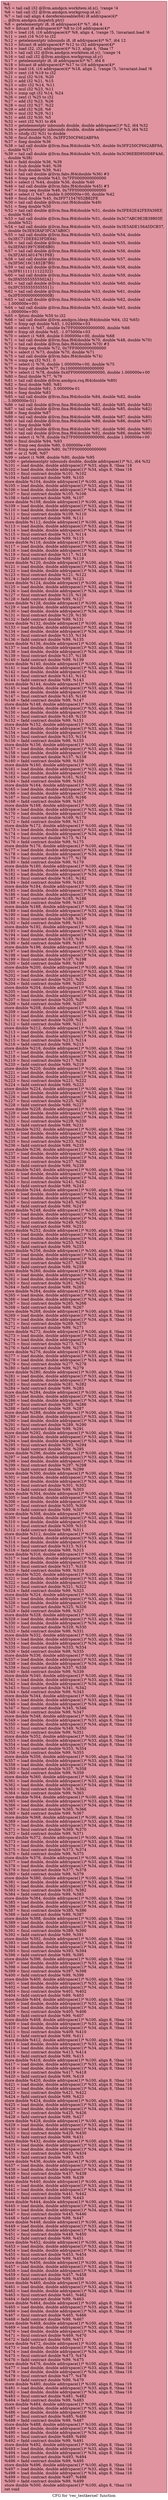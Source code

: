 digraph "CFG for 'vec_testkernel' function" {
	label="CFG for 'vec_testkernel' function";

	Node0x59f2440 [shape=record,color="#b70d28ff", style=filled, fillcolor="#b70d2870",label="{%4:\l  %5 = tail call i32 @llvm.amdgcn.workitem.id.x(), !range !4\l  %6 = tail call i32 @llvm.amdgcn.workgroup.id.x()\l  %7 = tail call align 4 dereferenceable(64) i8 addrspace(4)*\l... @llvm.amdgcn.dispatch.ptr()\l  %8 = getelementptr i8, i8 addrspace(4)* %7, i64 4\l  %9 = bitcast i8 addrspace(4)* %8 to i16 addrspace(4)*\l  %10 = load i16, i16 addrspace(4)* %9, align 4, !range !5, !invariant.load !6\l  %11 = zext i16 %10 to i32\l  %12 = getelementptr inbounds i8, i8 addrspace(4)* %7, i64 12\l  %13 = bitcast i8 addrspace(4)* %12 to i32 addrspace(4)*\l  %14 = load i32, i32 addrspace(4)* %13, align 4, !tbaa !7\l  %15 = tail call i32 @llvm.amdgcn.workitem.id.y(), !range !4\l  %16 = tail call i32 @llvm.amdgcn.workgroup.id.y()\l  %17 = getelementptr i8, i8 addrspace(4)* %7, i64 6\l  %18 = bitcast i8 addrspace(4)* %17 to i16 addrspace(4)*\l  %19 = load i16, i16 addrspace(4)* %18, align 2, !range !5, !invariant.load !6\l  %20 = zext i16 %19 to i32\l  %21 = mul i32 %16, %20\l  %22 = add i32 %21, %15\l  %23 = udiv i32 %14, %11\l  %24 = mul i32 %23, %11\l  %25 = icmp ugt i32 %14, %24\l  %26 = zext i1 %25 to i32\l  %27 = add i32 %23, %26\l  %28 = mul i32 %27, %22\l  %29 = add i32 %28, %6\l  %30 = mul i32 %29, %11\l  %31 = add i32 %30, %5\l  %32 = sext i32 %31 to i64\l  %33 = getelementptr inbounds double, double addrspace(1)* %2, i64 %32\l  %34 = getelementptr inbounds double, double addrspace(1)* %3, i64 %32\l  %35 = sitofp i32 %31 to double\l  %36 = fmul double %35, 0x3FF250CF662ABF9A\l  %37 = fneg double %36\l  %38 = tail call double @llvm.fma.f64(double %35, double 0x3FF250CF662ABF9A,\l... double %37)\l  %39 = tail call double @llvm.fma.f64(double %35, double 0x3C96EBD950D8F4A6,\l... double %38)\l  %40 = fadd double %36, %39\l  %41 = fsub double %40, %36\l  %42 = fsub double %39, %41\l  %43 = tail call double @llvm.fabs.f64(double %36) #3\l  %44 = fcmp oeq double %43, 0x7FF0000000000000\l  %45 = select i1 %44, double %36, double %40\l  %46 = tail call double @llvm.fabs.f64(double %45) #3\l  %47 = fcmp oeq double %46, 0x7FF0000000000000\l  %48 = select i1 %47, double 0.000000e+00, double %42\l  %49 = fmul double %45, 0x3FF71547652B82FE\l  %50 = tail call double @llvm.rint.f64(double %49)\l  %51 = fneg double %50\l  %52 = tail call double @llvm.fma.f64(double %51, double 0x3FE62E42FEFA39EF,\l... double %45)\l  %53 = tail call double @llvm.fma.f64(double %51, double 0x3C7ABC9E3B39803F,\l... double %52)\l  %54 = tail call double @llvm.fma.f64(double %53, double 0x3E5ADE156A5DCB37,\l... double 0x3E928AF3FCA7AB0C)\l  %55 = tail call double @llvm.fma.f64(double %53, double %54, double\l... 0x3EC71DEE623FDE64)\l  %56 = tail call double @llvm.fma.f64(double %53, double %55, double\l... 0x3EFA01997C89E6B0)\l  %57 = tail call double @llvm.fma.f64(double %53, double %56, double\l... 0x3F2A01A014761F6E)\l  %58 = tail call double @llvm.fma.f64(double %53, double %57, double\l... 0x3F56C16C1852B7B0)\l  %59 = tail call double @llvm.fma.f64(double %53, double %58, double\l... 0x3F81111111122322)\l  %60 = tail call double @llvm.fma.f64(double %53, double %59, double\l... 0x3FA55555555502A1)\l  %61 = tail call double @llvm.fma.f64(double %53, double %60, double\l... 0x3FC5555555555511)\l  %62 = tail call double @llvm.fma.f64(double %53, double %61, double\l... 0x3FE000000000000B)\l  %63 = tail call double @llvm.fma.f64(double %53, double %62, double\l... 1.000000e+00)\l  %64 = tail call double @llvm.fma.f64(double %53, double %63, double\l... 1.000000e+00)\l  %65 = fptosi double %50 to i32\l  %66 = tail call double @llvm.amdgcn.ldexp.f64(double %64, i32 %65)\l  %67 = fcmp ogt double %45, 1.024000e+03\l  %68 = select i1 %67, double 0x7FF0000000000000, double %66\l  %69 = fcmp olt double %45, -1.075000e+03\l  %70 = select i1 %69, double 0.000000e+00, double %68\l  %71 = tail call double @llvm.fma.f64(double %70, double %48, double %70)\l  %72 = tail call double @llvm.fabs.f64(double %70) #3\l  %73 = fcmp oeq double %72, 0x7FF0000000000000\l  %74 = select i1 %73, double %70, double %71\l  %75 = tail call double @llvm.fabs.f64(double %74)\l  %76 = icmp eq i32 %31, 0\l  %77 = select i1 %76, double 1.000000e+00, double %75\l  %78 = fcmp olt double %77, 0x1000000000000000\l  %79 = select i1 %78, double 0x4FF0000000000000, double 1.000000e+00\l  %80 = fmul double %77, %79\l  %81 = tail call double @llvm.amdgcn.rsq.f64(double %80)\l  %82 = fmul double %80, %81\l  %83 = fmul double %81, 5.000000e-01\l  %84 = fneg double %83\l  %85 = tail call double @llvm.fma.f64(double %84, double %82, double\l... 5.000000e-01)\l  %86 = tail call double @llvm.fma.f64(double %83, double %85, double %83)\l  %87 = tail call double @llvm.fma.f64(double %82, double %85, double %82)\l  %88 = fneg double %87\l  %89 = tail call double @llvm.fma.f64(double %88, double %87, double %80)\l  %90 = tail call double @llvm.fma.f64(double %89, double %86, double %87)\l  %91 = fneg double %90\l  %92 = tail call double @llvm.fma.f64(double %91, double %90, double %80)\l  %93 = tail call double @llvm.fma.f64(double %92, double %86, double %90)\l  %94 = select i1 %78, double 0x37F0000000000000, double 1.000000e+00\l  %95 = fmul double %94, %93\l  %96 = fcmp oeq double %80, 0.000000e+00\l  %97 = fcmp oeq double %80, 0x7FF0000000000000\l  %98 = or i1 %96, %97\l  %99 = select i1 %98, double %80, double %95\l  %100 = getelementptr inbounds double, double addrspace(1)* %1, i64 %32\l  %101 = load double, double addrspace(1)* %33, align 8, !tbaa !16\l  %102 = load double, double addrspace(1)* %34, align 8, !tbaa !16\l  %103 = fmul contract double %101, %102\l  %104 = fadd contract double %99, %103\l  store double %104, double addrspace(1)* %100, align 8, !tbaa !16\l  %105 = load double, double addrspace(1)* %33, align 8, !tbaa !16\l  %106 = load double, double addrspace(1)* %34, align 8, !tbaa !16\l  %107 = fmul contract double %105, %106\l  %108 = fadd contract double %99, %107\l  store double %108, double addrspace(1)* %100, align 8, !tbaa !16\l  %109 = load double, double addrspace(1)* %33, align 8, !tbaa !16\l  %110 = load double, double addrspace(1)* %34, align 8, !tbaa !16\l  %111 = fmul contract double %109, %110\l  %112 = fadd contract double %99, %111\l  store double %112, double addrspace(1)* %100, align 8, !tbaa !16\l  %113 = load double, double addrspace(1)* %33, align 8, !tbaa !16\l  %114 = load double, double addrspace(1)* %34, align 8, !tbaa !16\l  %115 = fmul contract double %113, %114\l  %116 = fadd contract double %99, %115\l  store double %116, double addrspace(1)* %100, align 8, !tbaa !16\l  %117 = load double, double addrspace(1)* %33, align 8, !tbaa !16\l  %118 = load double, double addrspace(1)* %34, align 8, !tbaa !16\l  %119 = fmul contract double %117, %118\l  %120 = fadd contract double %99, %119\l  store double %120, double addrspace(1)* %100, align 8, !tbaa !16\l  %121 = load double, double addrspace(1)* %33, align 8, !tbaa !16\l  %122 = load double, double addrspace(1)* %34, align 8, !tbaa !16\l  %123 = fmul contract double %121, %122\l  %124 = fadd contract double %99, %123\l  store double %124, double addrspace(1)* %100, align 8, !tbaa !16\l  %125 = load double, double addrspace(1)* %33, align 8, !tbaa !16\l  %126 = load double, double addrspace(1)* %34, align 8, !tbaa !16\l  %127 = fmul contract double %125, %126\l  %128 = fadd contract double %99, %127\l  store double %128, double addrspace(1)* %100, align 8, !tbaa !16\l  %129 = load double, double addrspace(1)* %33, align 8, !tbaa !16\l  %130 = load double, double addrspace(1)* %34, align 8, !tbaa !16\l  %131 = fmul contract double %129, %130\l  %132 = fadd contract double %99, %131\l  store double %132, double addrspace(1)* %100, align 8, !tbaa !16\l  %133 = load double, double addrspace(1)* %33, align 8, !tbaa !16\l  %134 = load double, double addrspace(1)* %34, align 8, !tbaa !16\l  %135 = fmul contract double %133, %134\l  %136 = fadd contract double %99, %135\l  store double %136, double addrspace(1)* %100, align 8, !tbaa !16\l  %137 = load double, double addrspace(1)* %33, align 8, !tbaa !16\l  %138 = load double, double addrspace(1)* %34, align 8, !tbaa !16\l  %139 = fmul contract double %137, %138\l  %140 = fadd contract double %99, %139\l  store double %140, double addrspace(1)* %100, align 8, !tbaa !16\l  %141 = load double, double addrspace(1)* %33, align 8, !tbaa !16\l  %142 = load double, double addrspace(1)* %34, align 8, !tbaa !16\l  %143 = fmul contract double %141, %142\l  %144 = fadd contract double %99, %143\l  store double %144, double addrspace(1)* %100, align 8, !tbaa !16\l  %145 = load double, double addrspace(1)* %33, align 8, !tbaa !16\l  %146 = load double, double addrspace(1)* %34, align 8, !tbaa !16\l  %147 = fmul contract double %145, %146\l  %148 = fadd contract double %99, %147\l  store double %148, double addrspace(1)* %100, align 8, !tbaa !16\l  %149 = load double, double addrspace(1)* %33, align 8, !tbaa !16\l  %150 = load double, double addrspace(1)* %34, align 8, !tbaa !16\l  %151 = fmul contract double %149, %150\l  %152 = fadd contract double %99, %151\l  store double %152, double addrspace(1)* %100, align 8, !tbaa !16\l  %153 = load double, double addrspace(1)* %33, align 8, !tbaa !16\l  %154 = load double, double addrspace(1)* %34, align 8, !tbaa !16\l  %155 = fmul contract double %153, %154\l  %156 = fadd contract double %99, %155\l  store double %156, double addrspace(1)* %100, align 8, !tbaa !16\l  %157 = load double, double addrspace(1)* %33, align 8, !tbaa !16\l  %158 = load double, double addrspace(1)* %34, align 8, !tbaa !16\l  %159 = fmul contract double %157, %158\l  %160 = fadd contract double %99, %159\l  store double %160, double addrspace(1)* %100, align 8, !tbaa !16\l  %161 = load double, double addrspace(1)* %33, align 8, !tbaa !16\l  %162 = load double, double addrspace(1)* %34, align 8, !tbaa !16\l  %163 = fmul contract double %161, %162\l  %164 = fadd contract double %99, %163\l  store double %164, double addrspace(1)* %100, align 8, !tbaa !16\l  %165 = load double, double addrspace(1)* %33, align 8, !tbaa !16\l  %166 = load double, double addrspace(1)* %34, align 8, !tbaa !16\l  %167 = fmul contract double %165, %166\l  %168 = fadd contract double %99, %167\l  store double %168, double addrspace(1)* %100, align 8, !tbaa !16\l  %169 = load double, double addrspace(1)* %33, align 8, !tbaa !16\l  %170 = load double, double addrspace(1)* %34, align 8, !tbaa !16\l  %171 = fmul contract double %169, %170\l  %172 = fadd contract double %99, %171\l  store double %172, double addrspace(1)* %100, align 8, !tbaa !16\l  %173 = load double, double addrspace(1)* %33, align 8, !tbaa !16\l  %174 = load double, double addrspace(1)* %34, align 8, !tbaa !16\l  %175 = fmul contract double %173, %174\l  %176 = fadd contract double %99, %175\l  store double %176, double addrspace(1)* %100, align 8, !tbaa !16\l  %177 = load double, double addrspace(1)* %33, align 8, !tbaa !16\l  %178 = load double, double addrspace(1)* %34, align 8, !tbaa !16\l  %179 = fmul contract double %177, %178\l  %180 = fadd contract double %99, %179\l  store double %180, double addrspace(1)* %100, align 8, !tbaa !16\l  %181 = load double, double addrspace(1)* %33, align 8, !tbaa !16\l  %182 = load double, double addrspace(1)* %34, align 8, !tbaa !16\l  %183 = fmul contract double %181, %182\l  %184 = fadd contract double %99, %183\l  store double %184, double addrspace(1)* %100, align 8, !tbaa !16\l  %185 = load double, double addrspace(1)* %33, align 8, !tbaa !16\l  %186 = load double, double addrspace(1)* %34, align 8, !tbaa !16\l  %187 = fmul contract double %185, %186\l  %188 = fadd contract double %99, %187\l  store double %188, double addrspace(1)* %100, align 8, !tbaa !16\l  %189 = load double, double addrspace(1)* %33, align 8, !tbaa !16\l  %190 = load double, double addrspace(1)* %34, align 8, !tbaa !16\l  %191 = fmul contract double %189, %190\l  %192 = fadd contract double %99, %191\l  store double %192, double addrspace(1)* %100, align 8, !tbaa !16\l  %193 = load double, double addrspace(1)* %33, align 8, !tbaa !16\l  %194 = load double, double addrspace(1)* %34, align 8, !tbaa !16\l  %195 = fmul contract double %193, %194\l  %196 = fadd contract double %99, %195\l  store double %196, double addrspace(1)* %100, align 8, !tbaa !16\l  %197 = load double, double addrspace(1)* %33, align 8, !tbaa !16\l  %198 = load double, double addrspace(1)* %34, align 8, !tbaa !16\l  %199 = fmul contract double %197, %198\l  %200 = fadd contract double %99, %199\l  store double %200, double addrspace(1)* %100, align 8, !tbaa !16\l  %201 = load double, double addrspace(1)* %33, align 8, !tbaa !16\l  %202 = load double, double addrspace(1)* %34, align 8, !tbaa !16\l  %203 = fmul contract double %201, %202\l  %204 = fadd contract double %99, %203\l  store double %204, double addrspace(1)* %100, align 8, !tbaa !16\l  %205 = load double, double addrspace(1)* %33, align 8, !tbaa !16\l  %206 = load double, double addrspace(1)* %34, align 8, !tbaa !16\l  %207 = fmul contract double %205, %206\l  %208 = fadd contract double %99, %207\l  store double %208, double addrspace(1)* %100, align 8, !tbaa !16\l  %209 = load double, double addrspace(1)* %33, align 8, !tbaa !16\l  %210 = load double, double addrspace(1)* %34, align 8, !tbaa !16\l  %211 = fmul contract double %209, %210\l  %212 = fadd contract double %99, %211\l  store double %212, double addrspace(1)* %100, align 8, !tbaa !16\l  %213 = load double, double addrspace(1)* %33, align 8, !tbaa !16\l  %214 = load double, double addrspace(1)* %34, align 8, !tbaa !16\l  %215 = fmul contract double %213, %214\l  %216 = fadd contract double %99, %215\l  store double %216, double addrspace(1)* %100, align 8, !tbaa !16\l  %217 = load double, double addrspace(1)* %33, align 8, !tbaa !16\l  %218 = load double, double addrspace(1)* %34, align 8, !tbaa !16\l  %219 = fmul contract double %217, %218\l  %220 = fadd contract double %99, %219\l  store double %220, double addrspace(1)* %100, align 8, !tbaa !16\l  %221 = load double, double addrspace(1)* %33, align 8, !tbaa !16\l  %222 = load double, double addrspace(1)* %34, align 8, !tbaa !16\l  %223 = fmul contract double %221, %222\l  %224 = fadd contract double %99, %223\l  store double %224, double addrspace(1)* %100, align 8, !tbaa !16\l  %225 = load double, double addrspace(1)* %33, align 8, !tbaa !16\l  %226 = load double, double addrspace(1)* %34, align 8, !tbaa !16\l  %227 = fmul contract double %225, %226\l  %228 = fadd contract double %99, %227\l  store double %228, double addrspace(1)* %100, align 8, !tbaa !16\l  %229 = load double, double addrspace(1)* %33, align 8, !tbaa !16\l  %230 = load double, double addrspace(1)* %34, align 8, !tbaa !16\l  %231 = fmul contract double %229, %230\l  %232 = fadd contract double %99, %231\l  store double %232, double addrspace(1)* %100, align 8, !tbaa !16\l  %233 = load double, double addrspace(1)* %33, align 8, !tbaa !16\l  %234 = load double, double addrspace(1)* %34, align 8, !tbaa !16\l  %235 = fmul contract double %233, %234\l  %236 = fadd contract double %99, %235\l  store double %236, double addrspace(1)* %100, align 8, !tbaa !16\l  %237 = load double, double addrspace(1)* %33, align 8, !tbaa !16\l  %238 = load double, double addrspace(1)* %34, align 8, !tbaa !16\l  %239 = fmul contract double %237, %238\l  %240 = fadd contract double %99, %239\l  store double %240, double addrspace(1)* %100, align 8, !tbaa !16\l  %241 = load double, double addrspace(1)* %33, align 8, !tbaa !16\l  %242 = load double, double addrspace(1)* %34, align 8, !tbaa !16\l  %243 = fmul contract double %241, %242\l  %244 = fadd contract double %99, %243\l  store double %244, double addrspace(1)* %100, align 8, !tbaa !16\l  %245 = load double, double addrspace(1)* %33, align 8, !tbaa !16\l  %246 = load double, double addrspace(1)* %34, align 8, !tbaa !16\l  %247 = fmul contract double %245, %246\l  %248 = fadd contract double %99, %247\l  store double %248, double addrspace(1)* %100, align 8, !tbaa !16\l  %249 = load double, double addrspace(1)* %33, align 8, !tbaa !16\l  %250 = load double, double addrspace(1)* %34, align 8, !tbaa !16\l  %251 = fmul contract double %249, %250\l  %252 = fadd contract double %99, %251\l  store double %252, double addrspace(1)* %100, align 8, !tbaa !16\l  %253 = load double, double addrspace(1)* %33, align 8, !tbaa !16\l  %254 = load double, double addrspace(1)* %34, align 8, !tbaa !16\l  %255 = fmul contract double %253, %254\l  %256 = fadd contract double %99, %255\l  store double %256, double addrspace(1)* %100, align 8, !tbaa !16\l  %257 = load double, double addrspace(1)* %33, align 8, !tbaa !16\l  %258 = load double, double addrspace(1)* %34, align 8, !tbaa !16\l  %259 = fmul contract double %257, %258\l  %260 = fadd contract double %99, %259\l  store double %260, double addrspace(1)* %100, align 8, !tbaa !16\l  %261 = load double, double addrspace(1)* %33, align 8, !tbaa !16\l  %262 = load double, double addrspace(1)* %34, align 8, !tbaa !16\l  %263 = fmul contract double %261, %262\l  %264 = fadd contract double %99, %263\l  store double %264, double addrspace(1)* %100, align 8, !tbaa !16\l  %265 = load double, double addrspace(1)* %33, align 8, !tbaa !16\l  %266 = load double, double addrspace(1)* %34, align 8, !tbaa !16\l  %267 = fmul contract double %265, %266\l  %268 = fadd contract double %99, %267\l  store double %268, double addrspace(1)* %100, align 8, !tbaa !16\l  %269 = load double, double addrspace(1)* %33, align 8, !tbaa !16\l  %270 = load double, double addrspace(1)* %34, align 8, !tbaa !16\l  %271 = fmul contract double %269, %270\l  %272 = fadd contract double %99, %271\l  store double %272, double addrspace(1)* %100, align 8, !tbaa !16\l  %273 = load double, double addrspace(1)* %33, align 8, !tbaa !16\l  %274 = load double, double addrspace(1)* %34, align 8, !tbaa !16\l  %275 = fmul contract double %273, %274\l  %276 = fadd contract double %99, %275\l  store double %276, double addrspace(1)* %100, align 8, !tbaa !16\l  %277 = load double, double addrspace(1)* %33, align 8, !tbaa !16\l  %278 = load double, double addrspace(1)* %34, align 8, !tbaa !16\l  %279 = fmul contract double %277, %278\l  %280 = fadd contract double %99, %279\l  store double %280, double addrspace(1)* %100, align 8, !tbaa !16\l  %281 = load double, double addrspace(1)* %33, align 8, !tbaa !16\l  %282 = load double, double addrspace(1)* %34, align 8, !tbaa !16\l  %283 = fmul contract double %281, %282\l  %284 = fadd contract double %99, %283\l  store double %284, double addrspace(1)* %100, align 8, !tbaa !16\l  %285 = load double, double addrspace(1)* %33, align 8, !tbaa !16\l  %286 = load double, double addrspace(1)* %34, align 8, !tbaa !16\l  %287 = fmul contract double %285, %286\l  %288 = fadd contract double %99, %287\l  store double %288, double addrspace(1)* %100, align 8, !tbaa !16\l  %289 = load double, double addrspace(1)* %33, align 8, !tbaa !16\l  %290 = load double, double addrspace(1)* %34, align 8, !tbaa !16\l  %291 = fmul contract double %289, %290\l  %292 = fadd contract double %99, %291\l  store double %292, double addrspace(1)* %100, align 8, !tbaa !16\l  %293 = load double, double addrspace(1)* %33, align 8, !tbaa !16\l  %294 = load double, double addrspace(1)* %34, align 8, !tbaa !16\l  %295 = fmul contract double %293, %294\l  %296 = fadd contract double %99, %295\l  store double %296, double addrspace(1)* %100, align 8, !tbaa !16\l  %297 = load double, double addrspace(1)* %33, align 8, !tbaa !16\l  %298 = load double, double addrspace(1)* %34, align 8, !tbaa !16\l  %299 = fmul contract double %297, %298\l  %300 = fadd contract double %99, %299\l  store double %300, double addrspace(1)* %100, align 8, !tbaa !16\l  %301 = load double, double addrspace(1)* %33, align 8, !tbaa !16\l  %302 = load double, double addrspace(1)* %34, align 8, !tbaa !16\l  %303 = fmul contract double %301, %302\l  %304 = fadd contract double %99, %303\l  store double %304, double addrspace(1)* %100, align 8, !tbaa !16\l  %305 = load double, double addrspace(1)* %33, align 8, !tbaa !16\l  %306 = load double, double addrspace(1)* %34, align 8, !tbaa !16\l  %307 = fmul contract double %305, %306\l  %308 = fadd contract double %99, %307\l  store double %308, double addrspace(1)* %100, align 8, !tbaa !16\l  %309 = load double, double addrspace(1)* %33, align 8, !tbaa !16\l  %310 = load double, double addrspace(1)* %34, align 8, !tbaa !16\l  %311 = fmul contract double %309, %310\l  %312 = fadd contract double %99, %311\l  store double %312, double addrspace(1)* %100, align 8, !tbaa !16\l  %313 = load double, double addrspace(1)* %33, align 8, !tbaa !16\l  %314 = load double, double addrspace(1)* %34, align 8, !tbaa !16\l  %315 = fmul contract double %313, %314\l  %316 = fadd contract double %99, %315\l  store double %316, double addrspace(1)* %100, align 8, !tbaa !16\l  %317 = load double, double addrspace(1)* %33, align 8, !tbaa !16\l  %318 = load double, double addrspace(1)* %34, align 8, !tbaa !16\l  %319 = fmul contract double %317, %318\l  %320 = fadd contract double %99, %319\l  store double %320, double addrspace(1)* %100, align 8, !tbaa !16\l  %321 = load double, double addrspace(1)* %33, align 8, !tbaa !16\l  %322 = load double, double addrspace(1)* %34, align 8, !tbaa !16\l  %323 = fmul contract double %321, %322\l  %324 = fadd contract double %99, %323\l  store double %324, double addrspace(1)* %100, align 8, !tbaa !16\l  %325 = load double, double addrspace(1)* %33, align 8, !tbaa !16\l  %326 = load double, double addrspace(1)* %34, align 8, !tbaa !16\l  %327 = fmul contract double %325, %326\l  %328 = fadd contract double %99, %327\l  store double %328, double addrspace(1)* %100, align 8, !tbaa !16\l  %329 = load double, double addrspace(1)* %33, align 8, !tbaa !16\l  %330 = load double, double addrspace(1)* %34, align 8, !tbaa !16\l  %331 = fmul contract double %329, %330\l  %332 = fadd contract double %99, %331\l  store double %332, double addrspace(1)* %100, align 8, !tbaa !16\l  %333 = load double, double addrspace(1)* %33, align 8, !tbaa !16\l  %334 = load double, double addrspace(1)* %34, align 8, !tbaa !16\l  %335 = fmul contract double %333, %334\l  %336 = fadd contract double %99, %335\l  store double %336, double addrspace(1)* %100, align 8, !tbaa !16\l  %337 = load double, double addrspace(1)* %33, align 8, !tbaa !16\l  %338 = load double, double addrspace(1)* %34, align 8, !tbaa !16\l  %339 = fmul contract double %337, %338\l  %340 = fadd contract double %99, %339\l  store double %340, double addrspace(1)* %100, align 8, !tbaa !16\l  %341 = load double, double addrspace(1)* %33, align 8, !tbaa !16\l  %342 = load double, double addrspace(1)* %34, align 8, !tbaa !16\l  %343 = fmul contract double %341, %342\l  %344 = fadd contract double %99, %343\l  store double %344, double addrspace(1)* %100, align 8, !tbaa !16\l  %345 = load double, double addrspace(1)* %33, align 8, !tbaa !16\l  %346 = load double, double addrspace(1)* %34, align 8, !tbaa !16\l  %347 = fmul contract double %345, %346\l  %348 = fadd contract double %99, %347\l  store double %348, double addrspace(1)* %100, align 8, !tbaa !16\l  %349 = load double, double addrspace(1)* %33, align 8, !tbaa !16\l  %350 = load double, double addrspace(1)* %34, align 8, !tbaa !16\l  %351 = fmul contract double %349, %350\l  %352 = fadd contract double %99, %351\l  store double %352, double addrspace(1)* %100, align 8, !tbaa !16\l  %353 = load double, double addrspace(1)* %33, align 8, !tbaa !16\l  %354 = load double, double addrspace(1)* %34, align 8, !tbaa !16\l  %355 = fmul contract double %353, %354\l  %356 = fadd contract double %99, %355\l  store double %356, double addrspace(1)* %100, align 8, !tbaa !16\l  %357 = load double, double addrspace(1)* %33, align 8, !tbaa !16\l  %358 = load double, double addrspace(1)* %34, align 8, !tbaa !16\l  %359 = fmul contract double %357, %358\l  %360 = fadd contract double %99, %359\l  store double %360, double addrspace(1)* %100, align 8, !tbaa !16\l  %361 = load double, double addrspace(1)* %33, align 8, !tbaa !16\l  %362 = load double, double addrspace(1)* %34, align 8, !tbaa !16\l  %363 = fmul contract double %361, %362\l  %364 = fadd contract double %99, %363\l  store double %364, double addrspace(1)* %100, align 8, !tbaa !16\l  %365 = load double, double addrspace(1)* %33, align 8, !tbaa !16\l  %366 = load double, double addrspace(1)* %34, align 8, !tbaa !16\l  %367 = fmul contract double %365, %366\l  %368 = fadd contract double %99, %367\l  store double %368, double addrspace(1)* %100, align 8, !tbaa !16\l  %369 = load double, double addrspace(1)* %33, align 8, !tbaa !16\l  %370 = load double, double addrspace(1)* %34, align 8, !tbaa !16\l  %371 = fmul contract double %369, %370\l  %372 = fadd contract double %99, %371\l  store double %372, double addrspace(1)* %100, align 8, !tbaa !16\l  %373 = load double, double addrspace(1)* %33, align 8, !tbaa !16\l  %374 = load double, double addrspace(1)* %34, align 8, !tbaa !16\l  %375 = fmul contract double %373, %374\l  %376 = fadd contract double %99, %375\l  store double %376, double addrspace(1)* %100, align 8, !tbaa !16\l  %377 = load double, double addrspace(1)* %33, align 8, !tbaa !16\l  %378 = load double, double addrspace(1)* %34, align 8, !tbaa !16\l  %379 = fmul contract double %377, %378\l  %380 = fadd contract double %99, %379\l  store double %380, double addrspace(1)* %100, align 8, !tbaa !16\l  %381 = load double, double addrspace(1)* %33, align 8, !tbaa !16\l  %382 = load double, double addrspace(1)* %34, align 8, !tbaa !16\l  %383 = fmul contract double %381, %382\l  %384 = fadd contract double %99, %383\l  store double %384, double addrspace(1)* %100, align 8, !tbaa !16\l  %385 = load double, double addrspace(1)* %33, align 8, !tbaa !16\l  %386 = load double, double addrspace(1)* %34, align 8, !tbaa !16\l  %387 = fmul contract double %385, %386\l  %388 = fadd contract double %99, %387\l  store double %388, double addrspace(1)* %100, align 8, !tbaa !16\l  %389 = load double, double addrspace(1)* %33, align 8, !tbaa !16\l  %390 = load double, double addrspace(1)* %34, align 8, !tbaa !16\l  %391 = fmul contract double %389, %390\l  %392 = fadd contract double %99, %391\l  store double %392, double addrspace(1)* %100, align 8, !tbaa !16\l  %393 = load double, double addrspace(1)* %33, align 8, !tbaa !16\l  %394 = load double, double addrspace(1)* %34, align 8, !tbaa !16\l  %395 = fmul contract double %393, %394\l  %396 = fadd contract double %99, %395\l  store double %396, double addrspace(1)* %100, align 8, !tbaa !16\l  %397 = load double, double addrspace(1)* %33, align 8, !tbaa !16\l  %398 = load double, double addrspace(1)* %34, align 8, !tbaa !16\l  %399 = fmul contract double %397, %398\l  %400 = fadd contract double %99, %399\l  store double %400, double addrspace(1)* %100, align 8, !tbaa !16\l  %401 = load double, double addrspace(1)* %33, align 8, !tbaa !16\l  %402 = load double, double addrspace(1)* %34, align 8, !tbaa !16\l  %403 = fmul contract double %401, %402\l  %404 = fadd contract double %99, %403\l  store double %404, double addrspace(1)* %100, align 8, !tbaa !16\l  %405 = load double, double addrspace(1)* %33, align 8, !tbaa !16\l  %406 = load double, double addrspace(1)* %34, align 8, !tbaa !16\l  %407 = fmul contract double %405, %406\l  %408 = fadd contract double %99, %407\l  store double %408, double addrspace(1)* %100, align 8, !tbaa !16\l  %409 = load double, double addrspace(1)* %33, align 8, !tbaa !16\l  %410 = load double, double addrspace(1)* %34, align 8, !tbaa !16\l  %411 = fmul contract double %409, %410\l  %412 = fadd contract double %99, %411\l  store double %412, double addrspace(1)* %100, align 8, !tbaa !16\l  %413 = load double, double addrspace(1)* %33, align 8, !tbaa !16\l  %414 = load double, double addrspace(1)* %34, align 8, !tbaa !16\l  %415 = fmul contract double %413, %414\l  %416 = fadd contract double %99, %415\l  store double %416, double addrspace(1)* %100, align 8, !tbaa !16\l  %417 = load double, double addrspace(1)* %33, align 8, !tbaa !16\l  %418 = load double, double addrspace(1)* %34, align 8, !tbaa !16\l  %419 = fmul contract double %417, %418\l  %420 = fadd contract double %99, %419\l  store double %420, double addrspace(1)* %100, align 8, !tbaa !16\l  %421 = load double, double addrspace(1)* %33, align 8, !tbaa !16\l  %422 = load double, double addrspace(1)* %34, align 8, !tbaa !16\l  %423 = fmul contract double %421, %422\l  %424 = fadd contract double %99, %423\l  store double %424, double addrspace(1)* %100, align 8, !tbaa !16\l  %425 = load double, double addrspace(1)* %33, align 8, !tbaa !16\l  %426 = load double, double addrspace(1)* %34, align 8, !tbaa !16\l  %427 = fmul contract double %425, %426\l  %428 = fadd contract double %99, %427\l  store double %428, double addrspace(1)* %100, align 8, !tbaa !16\l  %429 = load double, double addrspace(1)* %33, align 8, !tbaa !16\l  %430 = load double, double addrspace(1)* %34, align 8, !tbaa !16\l  %431 = fmul contract double %429, %430\l  %432 = fadd contract double %99, %431\l  store double %432, double addrspace(1)* %100, align 8, !tbaa !16\l  %433 = load double, double addrspace(1)* %33, align 8, !tbaa !16\l  %434 = load double, double addrspace(1)* %34, align 8, !tbaa !16\l  %435 = fmul contract double %433, %434\l  %436 = fadd contract double %99, %435\l  store double %436, double addrspace(1)* %100, align 8, !tbaa !16\l  %437 = load double, double addrspace(1)* %33, align 8, !tbaa !16\l  %438 = load double, double addrspace(1)* %34, align 8, !tbaa !16\l  %439 = fmul contract double %437, %438\l  %440 = fadd contract double %99, %439\l  store double %440, double addrspace(1)* %100, align 8, !tbaa !16\l  %441 = load double, double addrspace(1)* %33, align 8, !tbaa !16\l  %442 = load double, double addrspace(1)* %34, align 8, !tbaa !16\l  %443 = fmul contract double %441, %442\l  %444 = fadd contract double %99, %443\l  store double %444, double addrspace(1)* %100, align 8, !tbaa !16\l  %445 = load double, double addrspace(1)* %33, align 8, !tbaa !16\l  %446 = load double, double addrspace(1)* %34, align 8, !tbaa !16\l  %447 = fmul contract double %445, %446\l  %448 = fadd contract double %99, %447\l  store double %448, double addrspace(1)* %100, align 8, !tbaa !16\l  %449 = load double, double addrspace(1)* %33, align 8, !tbaa !16\l  %450 = load double, double addrspace(1)* %34, align 8, !tbaa !16\l  %451 = fmul contract double %449, %450\l  %452 = fadd contract double %99, %451\l  store double %452, double addrspace(1)* %100, align 8, !tbaa !16\l  %453 = load double, double addrspace(1)* %33, align 8, !tbaa !16\l  %454 = load double, double addrspace(1)* %34, align 8, !tbaa !16\l  %455 = fmul contract double %453, %454\l  %456 = fadd contract double %99, %455\l  store double %456, double addrspace(1)* %100, align 8, !tbaa !16\l  %457 = load double, double addrspace(1)* %33, align 8, !tbaa !16\l  %458 = load double, double addrspace(1)* %34, align 8, !tbaa !16\l  %459 = fmul contract double %457, %458\l  %460 = fadd contract double %99, %459\l  store double %460, double addrspace(1)* %100, align 8, !tbaa !16\l  %461 = load double, double addrspace(1)* %33, align 8, !tbaa !16\l  %462 = load double, double addrspace(1)* %34, align 8, !tbaa !16\l  %463 = fmul contract double %461, %462\l  %464 = fadd contract double %99, %463\l  store double %464, double addrspace(1)* %100, align 8, !tbaa !16\l  %465 = load double, double addrspace(1)* %33, align 8, !tbaa !16\l  %466 = load double, double addrspace(1)* %34, align 8, !tbaa !16\l  %467 = fmul contract double %465, %466\l  %468 = fadd contract double %99, %467\l  store double %468, double addrspace(1)* %100, align 8, !tbaa !16\l  %469 = load double, double addrspace(1)* %33, align 8, !tbaa !16\l  %470 = load double, double addrspace(1)* %34, align 8, !tbaa !16\l  %471 = fmul contract double %469, %470\l  %472 = fadd contract double %99, %471\l  store double %472, double addrspace(1)* %100, align 8, !tbaa !16\l  %473 = load double, double addrspace(1)* %33, align 8, !tbaa !16\l  %474 = load double, double addrspace(1)* %34, align 8, !tbaa !16\l  %475 = fmul contract double %473, %474\l  %476 = fadd contract double %99, %475\l  store double %476, double addrspace(1)* %100, align 8, !tbaa !16\l  %477 = load double, double addrspace(1)* %33, align 8, !tbaa !16\l  %478 = load double, double addrspace(1)* %34, align 8, !tbaa !16\l  %479 = fmul contract double %477, %478\l  %480 = fadd contract double %99, %479\l  store double %480, double addrspace(1)* %100, align 8, !tbaa !16\l  %481 = load double, double addrspace(1)* %33, align 8, !tbaa !16\l  %482 = load double, double addrspace(1)* %34, align 8, !tbaa !16\l  %483 = fmul contract double %481, %482\l  %484 = fadd contract double %99, %483\l  store double %484, double addrspace(1)* %100, align 8, !tbaa !16\l  %485 = load double, double addrspace(1)* %33, align 8, !tbaa !16\l  %486 = load double, double addrspace(1)* %34, align 8, !tbaa !16\l  %487 = fmul contract double %485, %486\l  %488 = fadd contract double %99, %487\l  store double %488, double addrspace(1)* %100, align 8, !tbaa !16\l  %489 = load double, double addrspace(1)* %33, align 8, !tbaa !16\l  %490 = load double, double addrspace(1)* %34, align 8, !tbaa !16\l  %491 = fmul contract double %489, %490\l  %492 = fadd contract double %99, %491\l  store double %492, double addrspace(1)* %100, align 8, !tbaa !16\l  %493 = load double, double addrspace(1)* %33, align 8, !tbaa !16\l  %494 = load double, double addrspace(1)* %34, align 8, !tbaa !16\l  %495 = fmul contract double %493, %494\l  %496 = fadd contract double %99, %495\l  store double %496, double addrspace(1)* %100, align 8, !tbaa !16\l  %497 = load double, double addrspace(1)* %33, align 8, !tbaa !16\l  %498 = load double, double addrspace(1)* %34, align 8, !tbaa !16\l  %499 = fmul contract double %497, %498\l  %500 = fadd contract double %99, %499\l  store double %500, double addrspace(1)* %100, align 8, !tbaa !16\l  ret void\l}"];
}
